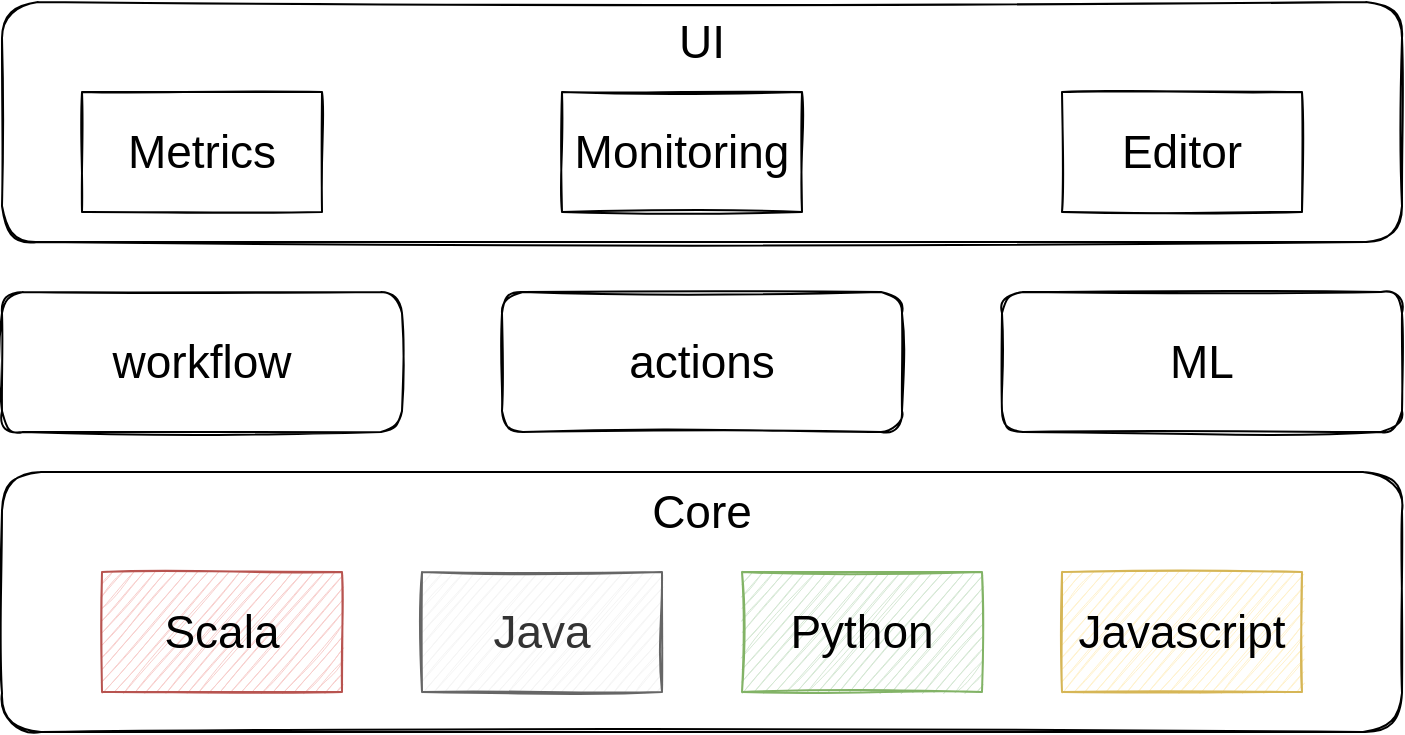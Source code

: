 <mxfile version="19.0.3" type="device"><diagram id="s1yT4mQEk0v4ohJ3AEpu" name="Page-1"><mxGraphModel dx="1350" dy="878" grid="1" gridSize="10" guides="1" tooltips="1" connect="1" arrows="1" fold="1" page="1" pageScale="1" pageWidth="850" pageHeight="1100" math="0" shadow="0"><root><mxCell id="0"/><mxCell id="1" parent="0"/><mxCell id="eqespa44ot-rM3gCZVxY-1" value="Core" style="rounded=1;whiteSpace=wrap;html=1;labelPosition=center;verticalLabelPosition=middle;align=center;verticalAlign=top;fontSize=23;sketch=1;" parent="1" vertex="1"><mxGeometry x="82" y="370" width="700" height="130" as="geometry"/></mxCell><mxCell id="eqespa44ot-rM3gCZVxY-2" value="Scala" style="rounded=0;whiteSpace=wrap;html=1;fontSize=23;sketch=1;fillColor=#f8cecc;strokeColor=#b85450;" parent="1" vertex="1"><mxGeometry x="132" y="420" width="120" height="60" as="geometry"/></mxCell><mxCell id="eqespa44ot-rM3gCZVxY-3" value="Java" style="rounded=0;whiteSpace=wrap;html=1;fontSize=23;sketch=1;fillColor=#f5f5f5;fontColor=#333333;strokeColor=#666666;" parent="1" vertex="1"><mxGeometry x="292" y="420" width="120" height="60" as="geometry"/></mxCell><mxCell id="eqespa44ot-rM3gCZVxY-4" value="Python" style="rounded=0;whiteSpace=wrap;html=1;fontSize=23;sketch=1;fillColor=#d5e8d4;strokeColor=#82b366;" parent="1" vertex="1"><mxGeometry x="452" y="420" width="120" height="60" as="geometry"/></mxCell><mxCell id="eqespa44ot-rM3gCZVxY-5" value="Javascript" style="rounded=0;whiteSpace=wrap;html=1;fontSize=23;sketch=1;fillColor=#fff2cc;strokeColor=#d6b656;" parent="1" vertex="1"><mxGeometry x="612" y="420" width="120" height="60" as="geometry"/></mxCell><mxCell id="eqespa44ot-rM3gCZVxY-6" value="actions" style="rounded=1;whiteSpace=wrap;html=1;fontSize=23;sketch=1;" parent="1" vertex="1"><mxGeometry x="332" y="280" width="200" height="70" as="geometry"/></mxCell><mxCell id="eqespa44ot-rM3gCZVxY-7" value="workflow" style="rounded=1;whiteSpace=wrap;html=1;fontSize=23;sketch=1;" parent="1" vertex="1"><mxGeometry x="82" y="280" width="200" height="70" as="geometry"/></mxCell><mxCell id="eqespa44ot-rM3gCZVxY-8" value="ML" style="rounded=1;whiteSpace=wrap;html=1;fontSize=23;sketch=1;" parent="1" vertex="1"><mxGeometry x="582" y="280" width="200" height="70" as="geometry"/></mxCell><mxCell id="eqespa44ot-rM3gCZVxY-9" value="UI" style="rounded=1;whiteSpace=wrap;html=1;fontSize=23;verticalAlign=top;sketch=1;" parent="1" vertex="1"><mxGeometry x="82" y="135" width="700" height="120" as="geometry"/></mxCell><mxCell id="eqespa44ot-rM3gCZVxY-10" value="Metrics" style="rounded=0;whiteSpace=wrap;html=1;fontSize=23;sketch=1;" parent="1" vertex="1"><mxGeometry x="122" y="180" width="120" height="60" as="geometry"/></mxCell><mxCell id="eqespa44ot-rM3gCZVxY-11" value="Monitoring" style="rounded=0;whiteSpace=wrap;html=1;fontSize=23;sketch=1;" parent="1" vertex="1"><mxGeometry x="362" y="180" width="120" height="60" as="geometry"/></mxCell><mxCell id="eqespa44ot-rM3gCZVxY-12" value="Editor" style="rounded=0;whiteSpace=wrap;html=1;fontSize=23;sketch=1;" parent="1" vertex="1"><mxGeometry x="612" y="180" width="120" height="60" as="geometry"/></mxCell></root></mxGraphModel></diagram></mxfile>